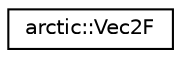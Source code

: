 digraph "Graphical Class Hierarchy"
{
 // LATEX_PDF_SIZE
  edge [fontname="Helvetica",fontsize="10",labelfontname="Helvetica",labelfontsize="10"];
  node [fontname="Helvetica",fontsize="10",shape=record];
  rankdir="LR";
  Node0 [label="arctic::Vec2F",height=0.2,width=0.4,color="black", fillcolor="white", style="filled",URL="$structarctic_1_1_vec2_f.html",tooltip=" "];
}
